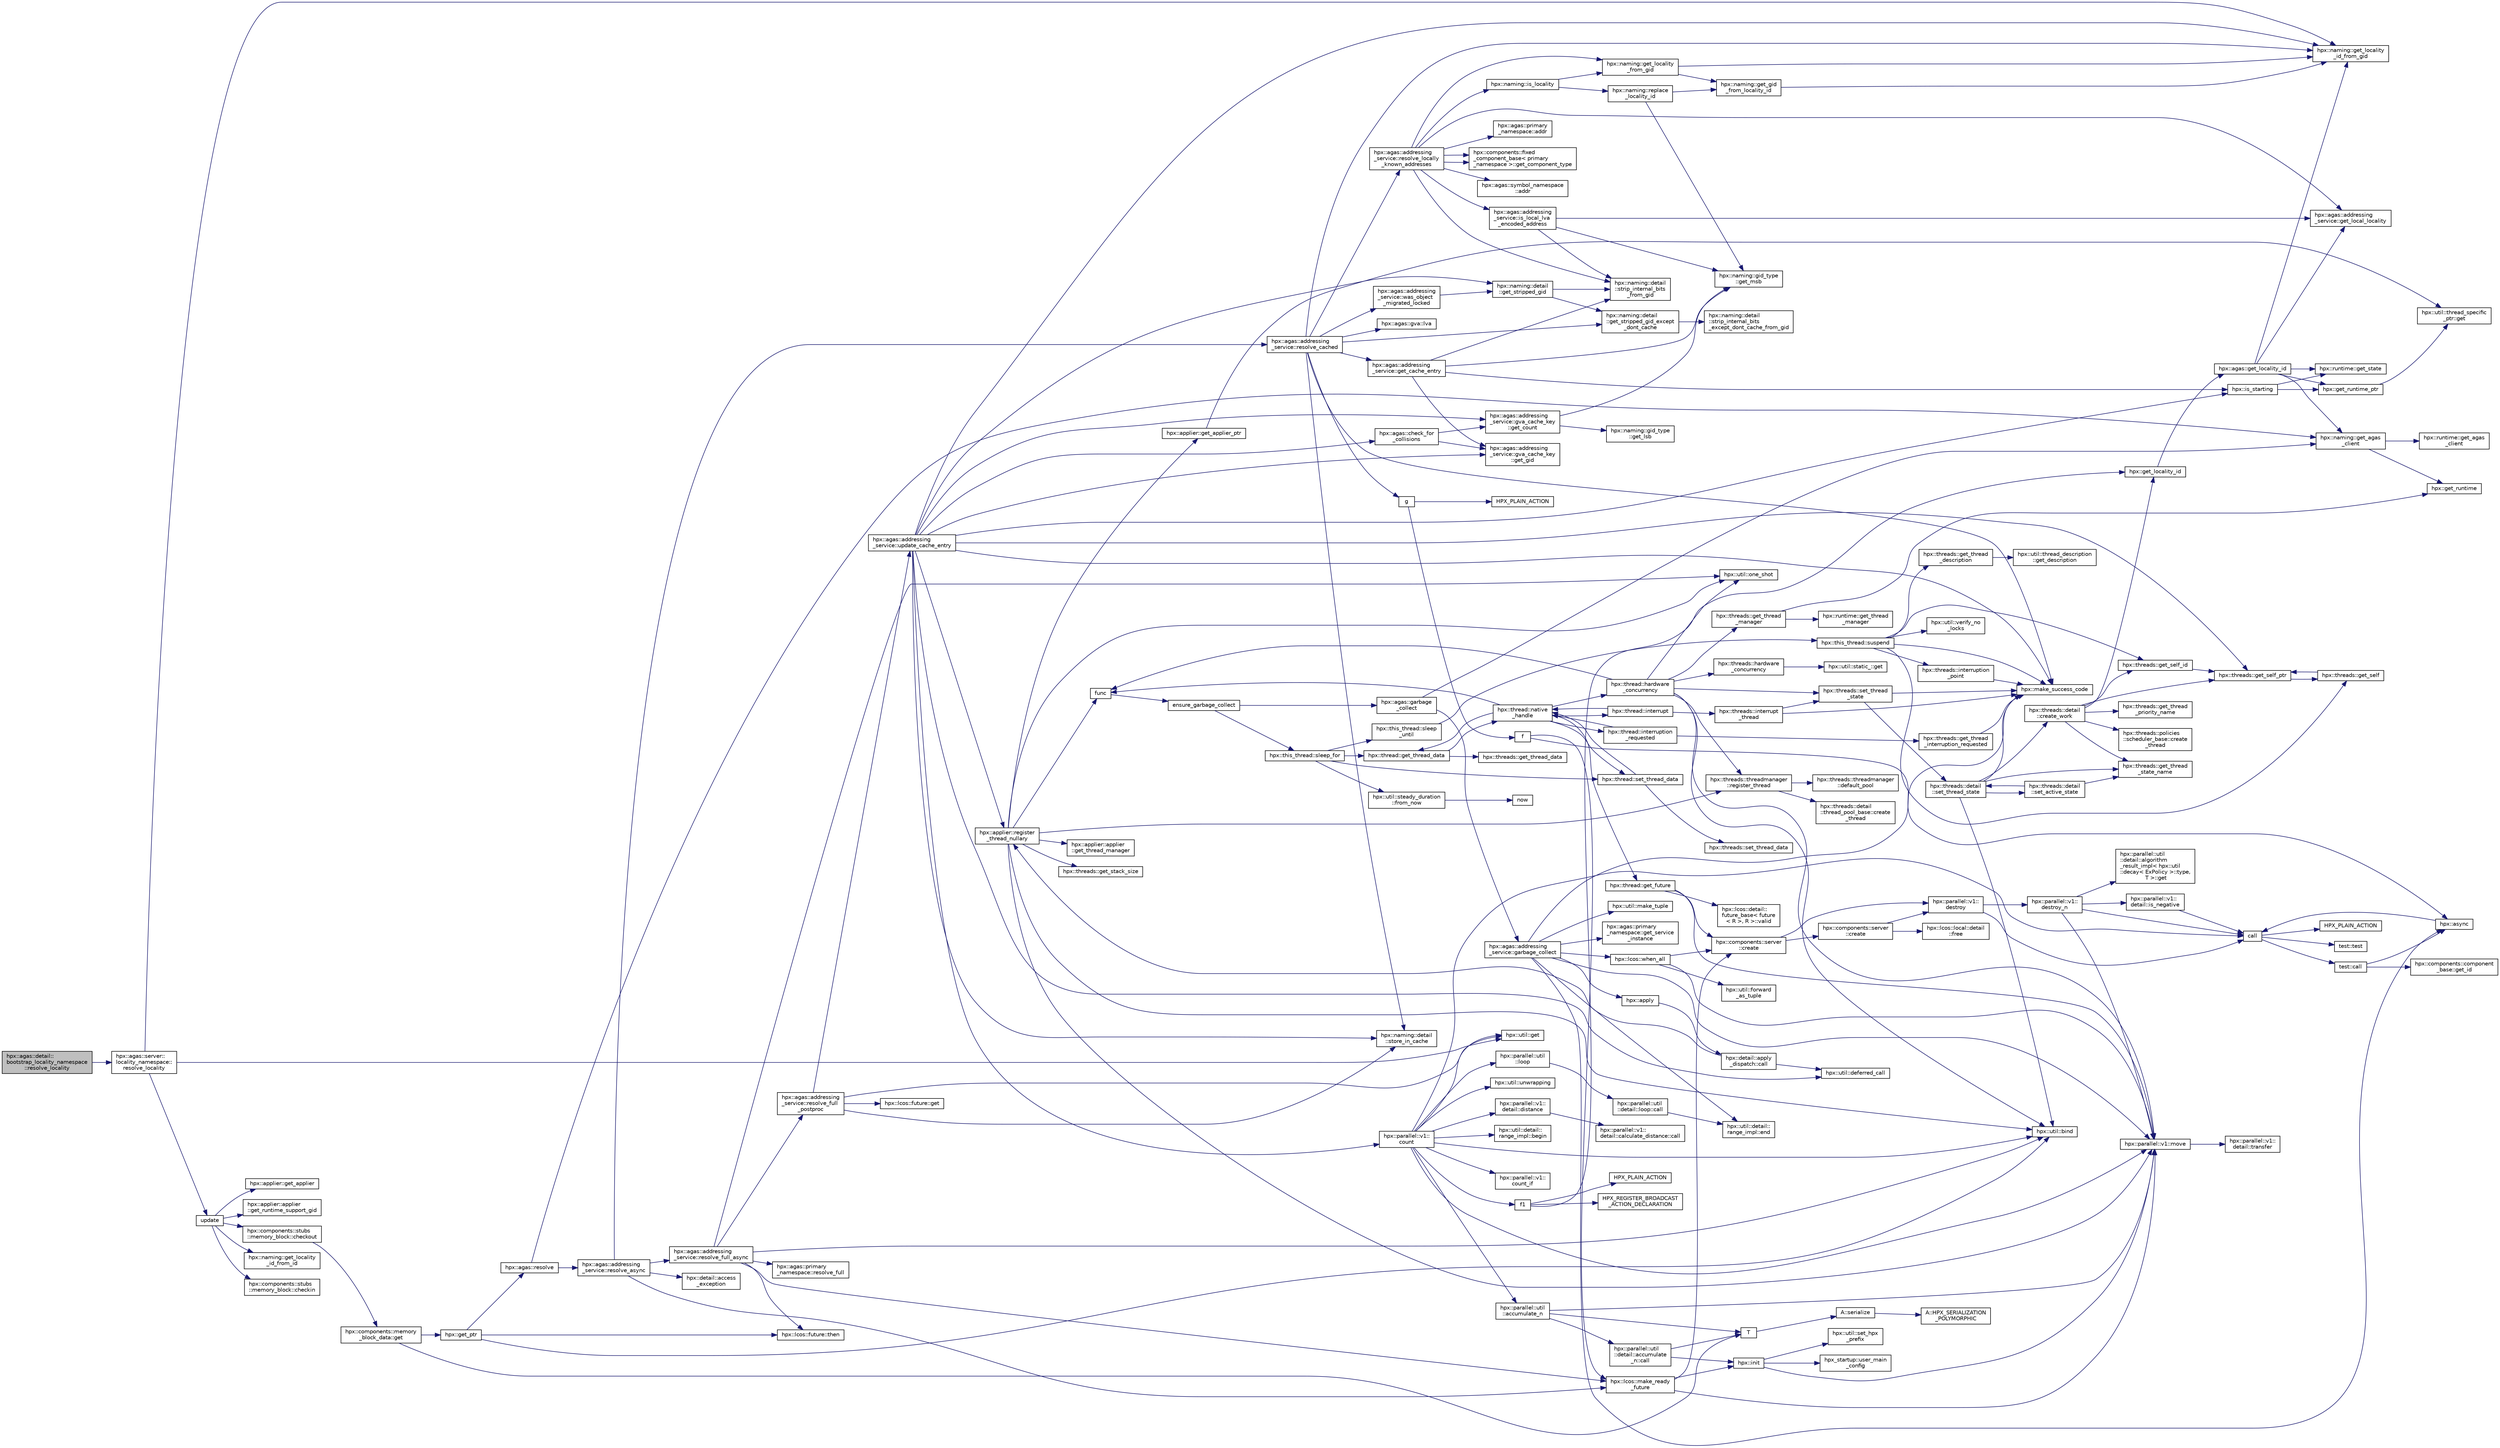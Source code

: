 digraph "hpx::agas::detail::bootstrap_locality_namespace::resolve_locality"
{
  edge [fontname="Helvetica",fontsize="10",labelfontname="Helvetica",labelfontsize="10"];
  node [fontname="Helvetica",fontsize="10",shape=record];
  rankdir="LR";
  Node1603 [label="hpx::agas::detail::\lbootstrap_locality_namespace\l::resolve_locality",height=0.2,width=0.4,color="black", fillcolor="grey75", style="filled", fontcolor="black"];
  Node1603 -> Node1604 [color="midnightblue",fontsize="10",style="solid",fontname="Helvetica"];
  Node1604 [label="hpx::agas::server::\llocality_namespace::\lresolve_locality",height=0.2,width=0.4,color="black", fillcolor="white", style="filled",URL="$dc/d72/structhpx_1_1agas_1_1server_1_1locality__namespace.html#acc664dc0ee762d5b35802aa60ac9f6e7"];
  Node1604 -> Node1605 [color="midnightblue",fontsize="10",style="solid",fontname="Helvetica"];
  Node1605 [label="update",height=0.2,width=0.4,color="black", fillcolor="white", style="filled",URL="$d7/d8b/non__atomic__rma_8cpp.html#a1f6c9aa3449cfad360e892c9c0bb7773"];
  Node1605 -> Node1606 [color="midnightblue",fontsize="10",style="solid",fontname="Helvetica"];
  Node1606 [label="hpx::components::stubs\l::memory_block::checkout",height=0.2,width=0.4,color="black", fillcolor="white", style="filled",URL="$d2/d46/structhpx_1_1components_1_1stubs_1_1memory__block.html#a37128bbb38e0ee31010f3d06d6de4e66"];
  Node1606 -> Node1607 [color="midnightblue",fontsize="10",style="solid",fontname="Helvetica"];
  Node1607 [label="hpx::components::memory\l_block_data::get",height=0.2,width=0.4,color="black", fillcolor="white", style="filled",URL="$d5/d76/classhpx_1_1components_1_1memory__block__data.html#a97ce2f01b730d8d90d329c1642fc0b28"];
  Node1607 -> Node1608 [color="midnightblue",fontsize="10",style="solid",fontname="Helvetica"];
  Node1608 [label="T",height=0.2,width=0.4,color="black", fillcolor="white", style="filled",URL="$db/d33/polymorphic__semiintrusive__template_8cpp.html#ad187658f9cb91c1312b39ae7e896f1ea"];
  Node1608 -> Node1609 [color="midnightblue",fontsize="10",style="solid",fontname="Helvetica"];
  Node1609 [label="A::serialize",height=0.2,width=0.4,color="black", fillcolor="white", style="filled",URL="$d7/da0/struct_a.html#a5f5c287cf471e274ed9dda0da1592212"];
  Node1609 -> Node1610 [color="midnightblue",fontsize="10",style="solid",fontname="Helvetica"];
  Node1610 [label="A::HPX_SERIALIZATION\l_POLYMORPHIC",height=0.2,width=0.4,color="black", fillcolor="white", style="filled",URL="$d7/da0/struct_a.html#ada978cc156cebbafddb1f3aa4c01918c"];
  Node1607 -> Node1611 [color="midnightblue",fontsize="10",style="solid",fontname="Helvetica"];
  Node1611 [label="hpx::get_ptr",height=0.2,width=0.4,color="black", fillcolor="white", style="filled",URL="$d8/d83/namespacehpx.html#aeb814737de830a2e8e340ca052d5ebfa",tooltip="Returns a future referring to the pointer to the underlying memory of a component. "];
  Node1611 -> Node1612 [color="midnightblue",fontsize="10",style="solid",fontname="Helvetica"];
  Node1612 [label="hpx::agas::resolve",height=0.2,width=0.4,color="black", fillcolor="white", style="filled",URL="$dc/d54/namespacehpx_1_1agas.html#aa3252ce39fbc229439bb0d85875b01fb"];
  Node1612 -> Node1613 [color="midnightblue",fontsize="10",style="solid",fontname="Helvetica"];
  Node1613 [label="hpx::naming::get_agas\l_client",height=0.2,width=0.4,color="black", fillcolor="white", style="filled",URL="$d4/dc9/namespacehpx_1_1naming.html#a0408fffd5d34b620712a801b0ae3b032"];
  Node1613 -> Node1614 [color="midnightblue",fontsize="10",style="solid",fontname="Helvetica"];
  Node1614 [label="hpx::get_runtime",height=0.2,width=0.4,color="black", fillcolor="white", style="filled",URL="$d8/d83/namespacehpx.html#aef902cc6c7dd3b9fbadf34d1e850a070"];
  Node1613 -> Node1615 [color="midnightblue",fontsize="10",style="solid",fontname="Helvetica"];
  Node1615 [label="hpx::runtime::get_agas\l_client",height=0.2,width=0.4,color="black", fillcolor="white", style="filled",URL="$d0/d7b/classhpx_1_1runtime.html#aeb5dddd30d6b9861669af8ad44d1a96a"];
  Node1612 -> Node1616 [color="midnightblue",fontsize="10",style="solid",fontname="Helvetica"];
  Node1616 [label="hpx::agas::addressing\l_service::resolve_async",height=0.2,width=0.4,color="black", fillcolor="white", style="filled",URL="$db/d58/structhpx_1_1agas_1_1addressing__service.html#a3344990e7d5c255f51bf89a8fb2828eb"];
  Node1616 -> Node1617 [color="midnightblue",fontsize="10",style="solid",fontname="Helvetica"];
  Node1617 [label="hpx::lcos::make_ready\l_future",height=0.2,width=0.4,color="black", fillcolor="white", style="filled",URL="$d2/dc9/namespacehpx_1_1lcos.html#a42997564ddfde91d475b8a2cea8f53e4"];
  Node1617 -> Node1618 [color="midnightblue",fontsize="10",style="solid",fontname="Helvetica"];
  Node1618 [label="hpx::init",height=0.2,width=0.4,color="black", fillcolor="white", style="filled",URL="$d8/d83/namespacehpx.html#a3c694ea960b47c56b33351ba16e3d76b",tooltip="Main entry point for launching the HPX runtime system. "];
  Node1618 -> Node1619 [color="midnightblue",fontsize="10",style="solid",fontname="Helvetica"];
  Node1619 [label="hpx::util::set_hpx\l_prefix",height=0.2,width=0.4,color="black", fillcolor="white", style="filled",URL="$df/dad/namespacehpx_1_1util.html#ae40a23c1ba0a48d9304dcf717a95793e"];
  Node1618 -> Node1620 [color="midnightblue",fontsize="10",style="solid",fontname="Helvetica"];
  Node1620 [label="hpx_startup::user_main\l_config",height=0.2,width=0.4,color="black", fillcolor="white", style="filled",URL="$d3/dd2/namespacehpx__startup.html#aaac571d88bd3912a4225a23eb3261637"];
  Node1618 -> Node1621 [color="midnightblue",fontsize="10",style="solid",fontname="Helvetica"];
  Node1621 [label="hpx::parallel::v1::move",height=0.2,width=0.4,color="black", fillcolor="white", style="filled",URL="$db/db9/namespacehpx_1_1parallel_1_1v1.html#aa7c4ede081ce786c9d1eb1adff495cfc"];
  Node1621 -> Node1622 [color="midnightblue",fontsize="10",style="solid",fontname="Helvetica"];
  Node1622 [label="hpx::parallel::v1::\ldetail::transfer",height=0.2,width=0.4,color="black", fillcolor="white", style="filled",URL="$d2/ddd/namespacehpx_1_1parallel_1_1v1_1_1detail.html#ab1b56a05e1885ca7cc7ffa1804dd2f3c"];
  Node1617 -> Node1623 [color="midnightblue",fontsize="10",style="solid",fontname="Helvetica"];
  Node1623 [label="hpx::components::server\l::create",height=0.2,width=0.4,color="black", fillcolor="white", style="filled",URL="$d2/da2/namespacehpx_1_1components_1_1server.html#ac776c89f3d68ceb910e8cee9fa937ab4",tooltip="Create arrays of components using their default constructor. "];
  Node1623 -> Node1624 [color="midnightblue",fontsize="10",style="solid",fontname="Helvetica"];
  Node1624 [label="hpx::components::server\l::create",height=0.2,width=0.4,color="black", fillcolor="white", style="filled",URL="$d2/da2/namespacehpx_1_1components_1_1server.html#a77d26de181c97b444565e230577981bd"];
  Node1624 -> Node1625 [color="midnightblue",fontsize="10",style="solid",fontname="Helvetica"];
  Node1625 [label="hpx::lcos::local::detail\l::free",height=0.2,width=0.4,color="black", fillcolor="white", style="filled",URL="$d4/dcb/namespacehpx_1_1lcos_1_1local_1_1detail.html#a55a940f019734e9bb045dc123cd80e48"];
  Node1624 -> Node1626 [color="midnightblue",fontsize="10",style="solid",fontname="Helvetica"];
  Node1626 [label="hpx::parallel::v1::\ldestroy",height=0.2,width=0.4,color="black", fillcolor="white", style="filled",URL="$db/db9/namespacehpx_1_1parallel_1_1v1.html#acf303558375048e8a7cc9a2c2e09477f"];
  Node1626 -> Node1627 [color="midnightblue",fontsize="10",style="solid",fontname="Helvetica"];
  Node1627 [label="call",height=0.2,width=0.4,color="black", fillcolor="white", style="filled",URL="$d2/d67/promise__1620_8cpp.html#a58357f0b82bc761e1d0b9091ed563a70"];
  Node1627 -> Node1628 [color="midnightblue",fontsize="10",style="solid",fontname="Helvetica"];
  Node1628 [label="test::test",height=0.2,width=0.4,color="black", fillcolor="white", style="filled",URL="$d8/d89/structtest.html#ab42d5ece712d716b04cb3f686f297a26"];
  Node1627 -> Node1629 [color="midnightblue",fontsize="10",style="solid",fontname="Helvetica"];
  Node1629 [label="HPX_PLAIN_ACTION",height=0.2,width=0.4,color="black", fillcolor="white", style="filled",URL="$d2/d67/promise__1620_8cpp.html#ab96aab827a4b1fcaf66cfe0ba83fef23"];
  Node1627 -> Node1630 [color="midnightblue",fontsize="10",style="solid",fontname="Helvetica"];
  Node1630 [label="test::call",height=0.2,width=0.4,color="black", fillcolor="white", style="filled",URL="$d8/d89/structtest.html#aeb29e7ed6518b9426ccf1344c52620ae"];
  Node1630 -> Node1631 [color="midnightblue",fontsize="10",style="solid",fontname="Helvetica"];
  Node1631 [label="hpx::async",height=0.2,width=0.4,color="black", fillcolor="white", style="filled",URL="$d8/d83/namespacehpx.html#acb7d8e37b73b823956ce144f9a57eaa4"];
  Node1631 -> Node1627 [color="midnightblue",fontsize="10",style="solid",fontname="Helvetica"];
  Node1630 -> Node1632 [color="midnightblue",fontsize="10",style="solid",fontname="Helvetica"];
  Node1632 [label="hpx::components::component\l_base::get_id",height=0.2,width=0.4,color="black", fillcolor="white", style="filled",URL="$d2/de6/classhpx_1_1components_1_1component__base.html#a4c8fd93514039bdf01c48d66d82b19cd"];
  Node1626 -> Node1633 [color="midnightblue",fontsize="10",style="solid",fontname="Helvetica"];
  Node1633 [label="hpx::parallel::v1::\ldestroy_n",height=0.2,width=0.4,color="black", fillcolor="white", style="filled",URL="$db/db9/namespacehpx_1_1parallel_1_1v1.html#a71d0691132a300690163f5636bcd5bd3"];
  Node1633 -> Node1634 [color="midnightblue",fontsize="10",style="solid",fontname="Helvetica"];
  Node1634 [label="hpx::parallel::v1::\ldetail::is_negative",height=0.2,width=0.4,color="black", fillcolor="white", style="filled",URL="$d2/ddd/namespacehpx_1_1parallel_1_1v1_1_1detail.html#adf2e40fc4b20ad0fd442ee3118a4d527"];
  Node1634 -> Node1627 [color="midnightblue",fontsize="10",style="solid",fontname="Helvetica"];
  Node1633 -> Node1635 [color="midnightblue",fontsize="10",style="solid",fontname="Helvetica"];
  Node1635 [label="hpx::parallel::util\l::detail::algorithm\l_result_impl\< hpx::util\l::decay\< ExPolicy \>::type,\l T \>::get",height=0.2,width=0.4,color="black", fillcolor="white", style="filled",URL="$d2/d42/structhpx_1_1parallel_1_1util_1_1detail_1_1algorithm__result__impl.html#ab5b051e8ec74eff5e0e62fd63f5d377e"];
  Node1633 -> Node1621 [color="midnightblue",fontsize="10",style="solid",fontname="Helvetica"];
  Node1633 -> Node1627 [color="midnightblue",fontsize="10",style="solid",fontname="Helvetica"];
  Node1623 -> Node1626 [color="midnightblue",fontsize="10",style="solid",fontname="Helvetica"];
  Node1617 -> Node1621 [color="midnightblue",fontsize="10",style="solid",fontname="Helvetica"];
  Node1616 -> Node1636 [color="midnightblue",fontsize="10",style="solid",fontname="Helvetica"];
  Node1636 [label="hpx::agas::addressing\l_service::resolve_cached",height=0.2,width=0.4,color="black", fillcolor="white", style="filled",URL="$db/d58/structhpx_1_1agas_1_1addressing__service.html#a187ac62b4a4b7c1b98b75979357f07a9"];
  Node1636 -> Node1637 [color="midnightblue",fontsize="10",style="solid",fontname="Helvetica"];
  Node1637 [label="hpx::naming::detail\l::get_stripped_gid_except\l_dont_cache",height=0.2,width=0.4,color="black", fillcolor="white", style="filled",URL="$d5/d18/namespacehpx_1_1naming_1_1detail.html#a1ab848588112d0f7fac377a15692c9cc"];
  Node1637 -> Node1638 [color="midnightblue",fontsize="10",style="solid",fontname="Helvetica"];
  Node1638 [label="hpx::naming::detail\l::strip_internal_bits\l_except_dont_cache_from_gid",height=0.2,width=0.4,color="black", fillcolor="white", style="filled",URL="$d5/d18/namespacehpx_1_1naming_1_1detail.html#aabeb51a92376c6bfb9cf31bf9ff0c4cc"];
  Node1636 -> Node1639 [color="midnightblue",fontsize="10",style="solid",fontname="Helvetica"];
  Node1639 [label="hpx::agas::addressing\l_service::resolve_locally\l_known_addresses",height=0.2,width=0.4,color="black", fillcolor="white", style="filled",URL="$db/d58/structhpx_1_1agas_1_1addressing__service.html#afb44b2c86524b47d1431d9d66524075c"];
  Node1639 -> Node1640 [color="midnightblue",fontsize="10",style="solid",fontname="Helvetica"];
  Node1640 [label="hpx::naming::detail\l::strip_internal_bits\l_from_gid",height=0.2,width=0.4,color="black", fillcolor="white", style="filled",URL="$d5/d18/namespacehpx_1_1naming_1_1detail.html#a95cca4d4bc82a9da3e804b225b03dfaf"];
  Node1639 -> Node1641 [color="midnightblue",fontsize="10",style="solid",fontname="Helvetica"];
  Node1641 [label="hpx::agas::addressing\l_service::is_local_lva\l_encoded_address",height=0.2,width=0.4,color="black", fillcolor="white", style="filled",URL="$db/d58/structhpx_1_1agas_1_1addressing__service.html#af9469c8740aeb898ce6937e2d0e57095"];
  Node1641 -> Node1640 [color="midnightblue",fontsize="10",style="solid",fontname="Helvetica"];
  Node1641 -> Node1642 [color="midnightblue",fontsize="10",style="solid",fontname="Helvetica"];
  Node1642 [label="hpx::agas::addressing\l_service::get_local_locality",height=0.2,width=0.4,color="black", fillcolor="white", style="filled",URL="$db/d58/structhpx_1_1agas_1_1addressing__service.html#ab52c19a37c2a7a006c6c15f90ad0539c"];
  Node1641 -> Node1643 [color="midnightblue",fontsize="10",style="solid",fontname="Helvetica"];
  Node1643 [label="hpx::naming::gid_type\l::get_msb",height=0.2,width=0.4,color="black", fillcolor="white", style="filled",URL="$d3/d67/structhpx_1_1naming_1_1gid__type.html#a31d0fb49a563fb184fecaabdced4dcd9"];
  Node1639 -> Node1642 [color="midnightblue",fontsize="10",style="solid",fontname="Helvetica"];
  Node1639 -> Node1644 [color="midnightblue",fontsize="10",style="solid",fontname="Helvetica"];
  Node1644 [label="hpx::naming::is_locality",height=0.2,width=0.4,color="black", fillcolor="white", style="filled",URL="$d4/dc9/namespacehpx_1_1naming.html#a960045d29982b0fda774809643cf2be8"];
  Node1644 -> Node1645 [color="midnightblue",fontsize="10",style="solid",fontname="Helvetica"];
  Node1645 [label="hpx::naming::get_locality\l_from_gid",height=0.2,width=0.4,color="black", fillcolor="white", style="filled",URL="$d4/dc9/namespacehpx_1_1naming.html#a0b1c0ab6510a7a869fa4e3c7717748e5"];
  Node1645 -> Node1646 [color="midnightblue",fontsize="10",style="solid",fontname="Helvetica"];
  Node1646 [label="hpx::naming::get_gid\l_from_locality_id",height=0.2,width=0.4,color="black", fillcolor="white", style="filled",URL="$d4/dc9/namespacehpx_1_1naming.html#ae50a3ecdb5854b6a25a556ebc9830541"];
  Node1646 -> Node1647 [color="midnightblue",fontsize="10",style="solid",fontname="Helvetica"];
  Node1647 [label="hpx::naming::get_locality\l_id_from_gid",height=0.2,width=0.4,color="black", fillcolor="white", style="filled",URL="$d4/dc9/namespacehpx_1_1naming.html#a7fd43037784560bd04fda9b49e33529f"];
  Node1645 -> Node1647 [color="midnightblue",fontsize="10",style="solid",fontname="Helvetica"];
  Node1644 -> Node1648 [color="midnightblue",fontsize="10",style="solid",fontname="Helvetica"];
  Node1648 [label="hpx::naming::replace\l_locality_id",height=0.2,width=0.4,color="black", fillcolor="white", style="filled",URL="$d4/dc9/namespacehpx_1_1naming.html#a27ed9275dccbd5fb677b350f040c21b4"];
  Node1648 -> Node1646 [color="midnightblue",fontsize="10",style="solid",fontname="Helvetica"];
  Node1648 -> Node1643 [color="midnightblue",fontsize="10",style="solid",fontname="Helvetica"];
  Node1639 -> Node1645 [color="midnightblue",fontsize="10",style="solid",fontname="Helvetica"];
  Node1639 -> Node1649 [color="midnightblue",fontsize="10",style="solid",fontname="Helvetica"];
  Node1649 [label="hpx::agas::primary\l_namespace::addr",height=0.2,width=0.4,color="black", fillcolor="white", style="filled",URL="$d1/d43/structhpx_1_1agas_1_1primary__namespace.html#ab71d11675989acee54e82f6d1956a77c"];
  Node1639 -> Node1650 [color="midnightblue",fontsize="10",style="solid",fontname="Helvetica"];
  Node1650 [label="hpx::components::fixed\l_component_base\< primary\l_namespace \>::get_component_type",height=0.2,width=0.4,color="black", fillcolor="white", style="filled",URL="$df/dfd/classhpx_1_1components_1_1fixed__component__base.html#aa87dbc5aad4f2ee3f9b8f62c6981a8c2"];
  Node1639 -> Node1651 [color="midnightblue",fontsize="10",style="solid",fontname="Helvetica"];
  Node1651 [label="hpx::agas::symbol_namespace\l::addr",height=0.2,width=0.4,color="black", fillcolor="white", style="filled",URL="$dd/d5e/structhpx_1_1agas_1_1symbol__namespace.html#a2527957c5b5ce9c4842294c8a95d00b4"];
  Node1639 -> Node1650 [color="midnightblue",fontsize="10",style="solid",fontname="Helvetica"];
  Node1636 -> Node1652 [color="midnightblue",fontsize="10",style="solid",fontname="Helvetica"];
  Node1652 [label="hpx::make_success_code",height=0.2,width=0.4,color="black", fillcolor="white", style="filled",URL="$d8/d83/namespacehpx.html#a0e8512a8f49e2a6c8185061181419d8f",tooltip="Returns error_code(hpx::success, \"success\", mode). "];
  Node1636 -> Node1653 [color="midnightblue",fontsize="10",style="solid",fontname="Helvetica"];
  Node1653 [label="hpx::naming::detail\l::store_in_cache",height=0.2,width=0.4,color="black", fillcolor="white", style="filled",URL="$d5/d18/namespacehpx_1_1naming_1_1detail.html#a58e1ddcbd72ed4042377e11f32abf3fa"];
  Node1636 -> Node1647 [color="midnightblue",fontsize="10",style="solid",fontname="Helvetica"];
  Node1636 -> Node1654 [color="midnightblue",fontsize="10",style="solid",fontname="Helvetica"];
  Node1654 [label="hpx::agas::addressing\l_service::was_object\l_migrated_locked",height=0.2,width=0.4,color="black", fillcolor="white", style="filled",URL="$db/d58/structhpx_1_1agas_1_1addressing__service.html#aade8c179c3866b1212fe6439b586ace1",tooltip="Maintain list of migrated objects. "];
  Node1654 -> Node1655 [color="midnightblue",fontsize="10",style="solid",fontname="Helvetica"];
  Node1655 [label="hpx::naming::detail\l::get_stripped_gid",height=0.2,width=0.4,color="black", fillcolor="white", style="filled",URL="$d5/d18/namespacehpx_1_1naming_1_1detail.html#ad3a849cb7ebd5dccf9aefadccc21dd89"];
  Node1655 -> Node1640 [color="midnightblue",fontsize="10",style="solid",fontname="Helvetica"];
  Node1655 -> Node1637 [color="midnightblue",fontsize="10",style="solid",fontname="Helvetica"];
  Node1636 -> Node1656 [color="midnightblue",fontsize="10",style="solid",fontname="Helvetica"];
  Node1656 [label="g",height=0.2,width=0.4,color="black", fillcolor="white", style="filled",URL="$da/d17/cxx11__noexcept_8cpp.html#a96f5ebe659f57f5faa7343c54f8ea39a"];
  Node1656 -> Node1657 [color="midnightblue",fontsize="10",style="solid",fontname="Helvetica"];
  Node1657 [label="f",height=0.2,width=0.4,color="black", fillcolor="white", style="filled",URL="$d4/d13/async__unwrap__1037_8cpp.html#a02a6b0b4f77af9f69a841dc8262b0cd0"];
  Node1657 -> Node1631 [color="midnightblue",fontsize="10",style="solid",fontname="Helvetica"];
  Node1657 -> Node1617 [color="midnightblue",fontsize="10",style="solid",fontname="Helvetica"];
  Node1656 -> Node1658 [color="midnightblue",fontsize="10",style="solid",fontname="Helvetica"];
  Node1658 [label="HPX_PLAIN_ACTION",height=0.2,width=0.4,color="black", fillcolor="white", style="filled",URL="$d4/d13/async__unwrap__1037_8cpp.html#ab5991a65409f0229f564e4935bd7b979"];
  Node1636 -> Node1659 [color="midnightblue",fontsize="10",style="solid",fontname="Helvetica"];
  Node1659 [label="hpx::agas::addressing\l_service::get_cache_entry",height=0.2,width=0.4,color="black", fillcolor="white", style="filled",URL="$db/d58/structhpx_1_1agas_1_1addressing__service.html#aa49e358ece0734e36829a90603b51c63"];
  Node1659 -> Node1660 [color="midnightblue",fontsize="10",style="solid",fontname="Helvetica"];
  Node1660 [label="hpx::is_starting",height=0.2,width=0.4,color="black", fillcolor="white", style="filled",URL="$d8/d83/namespacehpx.html#ab3ff61647293cfe9b7c3060fee8445a5",tooltip="Test whether the runtime system is currently being started. "];
  Node1660 -> Node1661 [color="midnightblue",fontsize="10",style="solid",fontname="Helvetica"];
  Node1661 [label="hpx::get_runtime_ptr",height=0.2,width=0.4,color="black", fillcolor="white", style="filled",URL="$d8/d83/namespacehpx.html#af29daf2bb3e01b4d6495a1742b6cce64"];
  Node1661 -> Node1662 [color="midnightblue",fontsize="10",style="solid",fontname="Helvetica"];
  Node1662 [label="hpx::util::thread_specific\l_ptr::get",height=0.2,width=0.4,color="black", fillcolor="white", style="filled",URL="$d4/d4c/structhpx_1_1util_1_1thread__specific__ptr.html#a3b27d8520710478aa41d1f74206bdba9"];
  Node1660 -> Node1663 [color="midnightblue",fontsize="10",style="solid",fontname="Helvetica"];
  Node1663 [label="hpx::runtime::get_state",height=0.2,width=0.4,color="black", fillcolor="white", style="filled",URL="$d0/d7b/classhpx_1_1runtime.html#ab405f80e060dac95d624520f38b0524c"];
  Node1659 -> Node1640 [color="midnightblue",fontsize="10",style="solid",fontname="Helvetica"];
  Node1659 -> Node1643 [color="midnightblue",fontsize="10",style="solid",fontname="Helvetica"];
  Node1659 -> Node1664 [color="midnightblue",fontsize="10",style="solid",fontname="Helvetica"];
  Node1664 [label="hpx::agas::addressing\l_service::gva_cache_key\l::get_gid",height=0.2,width=0.4,color="black", fillcolor="white", style="filled",URL="$d0/d9c/structhpx_1_1agas_1_1addressing__service_1_1gva__cache__key.html#a708ed959cf225ceef95f3328a99e29ff"];
  Node1636 -> Node1665 [color="midnightblue",fontsize="10",style="solid",fontname="Helvetica"];
  Node1665 [label="hpx::agas::gva::lva",height=0.2,width=0.4,color="black", fillcolor="white", style="filled",URL="$dc/d8a/structhpx_1_1agas_1_1gva.html#aea2401483cd9320a0a8ca504e79e076b"];
  Node1616 -> Node1666 [color="midnightblue",fontsize="10",style="solid",fontname="Helvetica"];
  Node1666 [label="hpx::detail::access\l_exception",height=0.2,width=0.4,color="black", fillcolor="white", style="filled",URL="$d5/dbe/namespacehpx_1_1detail.html#ad5b3b2c9c75cdd2d75f4473c03230643"];
  Node1616 -> Node1667 [color="midnightblue",fontsize="10",style="solid",fontname="Helvetica"];
  Node1667 [label="hpx::agas::addressing\l_service::resolve_full_async",height=0.2,width=0.4,color="black", fillcolor="white", style="filled",URL="$db/d58/structhpx_1_1agas_1_1addressing__service.html#af678e6288e0f302b9c96b813a8e660ef"];
  Node1667 -> Node1617 [color="midnightblue",fontsize="10",style="solid",fontname="Helvetica"];
  Node1667 -> Node1668 [color="midnightblue",fontsize="10",style="solid",fontname="Helvetica"];
  Node1668 [label="hpx::agas::primary\l_namespace::resolve_full",height=0.2,width=0.4,color="black", fillcolor="white", style="filled",URL="$d1/d43/structhpx_1_1agas_1_1primary__namespace.html#ae7bd476e130fc743397d0d18bb161f74"];
  Node1667 -> Node1669 [color="midnightblue",fontsize="10",style="solid",fontname="Helvetica"];
  Node1669 [label="hpx::lcos::future::then",height=0.2,width=0.4,color="black", fillcolor="white", style="filled",URL="$d0/d33/classhpx_1_1lcos_1_1future.html#a17045dee172c36e208b2cbd400fa8797"];
  Node1667 -> Node1670 [color="midnightblue",fontsize="10",style="solid",fontname="Helvetica"];
  Node1670 [label="hpx::util::bind",height=0.2,width=0.4,color="black", fillcolor="white", style="filled",URL="$df/dad/namespacehpx_1_1util.html#ad844caedf82a0173d6909d910c3e48c6"];
  Node1667 -> Node1671 [color="midnightblue",fontsize="10",style="solid",fontname="Helvetica"];
  Node1671 [label="hpx::util::one_shot",height=0.2,width=0.4,color="black", fillcolor="white", style="filled",URL="$df/dad/namespacehpx_1_1util.html#a273e61be42a72415291e0ec0a4f28c7a"];
  Node1667 -> Node1672 [color="midnightblue",fontsize="10",style="solid",fontname="Helvetica"];
  Node1672 [label="hpx::agas::addressing\l_service::resolve_full\l_postproc",height=0.2,width=0.4,color="black", fillcolor="white", style="filled",URL="$db/d58/structhpx_1_1agas_1_1addressing__service.html#a9adf9683a9e200a15224e7c04f8d6339"];
  Node1672 -> Node1673 [color="midnightblue",fontsize="10",style="solid",fontname="Helvetica"];
  Node1673 [label="hpx::util::get",height=0.2,width=0.4,color="black", fillcolor="white", style="filled",URL="$df/dad/namespacehpx_1_1util.html#a5cbd3c41f03f4d4acaedaa4777e3cc02"];
  Node1672 -> Node1674 [color="midnightblue",fontsize="10",style="solid",fontname="Helvetica"];
  Node1674 [label="hpx::lcos::future::get",height=0.2,width=0.4,color="black", fillcolor="white", style="filled",URL="$d0/d33/classhpx_1_1lcos_1_1future.html#a8c28269486d5620ac48af349f17bb41c"];
  Node1672 -> Node1653 [color="midnightblue",fontsize="10",style="solid",fontname="Helvetica"];
  Node1672 -> Node1675 [color="midnightblue",fontsize="10",style="solid",fontname="Helvetica"];
  Node1675 [label="hpx::agas::addressing\l_service::update_cache_entry",height=0.2,width=0.4,color="black", fillcolor="white", style="filled",URL="$db/d58/structhpx_1_1agas_1_1addressing__service.html#ab49f7530592fc5c804c94720b8ffd61d"];
  Node1675 -> Node1652 [color="midnightblue",fontsize="10",style="solid",fontname="Helvetica"];
  Node1675 -> Node1653 [color="midnightblue",fontsize="10",style="solid",fontname="Helvetica"];
  Node1675 -> Node1655 [color="midnightblue",fontsize="10",style="solid",fontname="Helvetica"];
  Node1675 -> Node1647 [color="midnightblue",fontsize="10",style="solid",fontname="Helvetica"];
  Node1675 -> Node1676 [color="midnightblue",fontsize="10",style="solid",fontname="Helvetica"];
  Node1676 [label="hpx::threads::get_self_ptr",height=0.2,width=0.4,color="black", fillcolor="white", style="filled",URL="$d7/d28/namespacehpx_1_1threads.html#a22877ae347ad884cde3a51397dad6c53"];
  Node1676 -> Node1677 [color="midnightblue",fontsize="10",style="solid",fontname="Helvetica"];
  Node1677 [label="hpx::threads::get_self",height=0.2,width=0.4,color="black", fillcolor="white", style="filled",URL="$d7/d28/namespacehpx_1_1threads.html#a07daf4d6d29233f20d66d41ab7b5b8e8"];
  Node1677 -> Node1676 [color="midnightblue",fontsize="10",style="solid",fontname="Helvetica"];
  Node1675 -> Node1660 [color="midnightblue",fontsize="10",style="solid",fontname="Helvetica"];
  Node1675 -> Node1678 [color="midnightblue",fontsize="10",style="solid",fontname="Helvetica"];
  Node1678 [label="hpx::applier::register\l_thread_nullary",height=0.2,width=0.4,color="black", fillcolor="white", style="filled",URL="$d8/dcb/namespacehpx_1_1applier.html#a401cd1145927e58d74d1eb52aaccd936"];
  Node1678 -> Node1679 [color="midnightblue",fontsize="10",style="solid",fontname="Helvetica"];
  Node1679 [label="hpx::applier::get_applier_ptr",height=0.2,width=0.4,color="black", fillcolor="white", style="filled",URL="$d8/dcb/namespacehpx_1_1applier.html#a617483cf2b77ad3a0aa428ade7b35299"];
  Node1679 -> Node1662 [color="midnightblue",fontsize="10",style="solid",fontname="Helvetica"];
  Node1678 -> Node1680 [color="midnightblue",fontsize="10",style="solid",fontname="Helvetica"];
  Node1680 [label="func",height=0.2,width=0.4,color="black", fillcolor="white", style="filled",URL="$d8/dfd/id__type__ref__counting__1032_8cpp.html#ab811b86ea5107ffb3351fcaa29d2c652"];
  Node1680 -> Node1681 [color="midnightblue",fontsize="10",style="solid",fontname="Helvetica"];
  Node1681 [label="ensure_garbage_collect",height=0.2,width=0.4,color="black", fillcolor="white", style="filled",URL="$d8/dfd/id__type__ref__counting__1032_8cpp.html#a5264b94bf7c262ac0e521fb290d476d5"];
  Node1681 -> Node1682 [color="midnightblue",fontsize="10",style="solid",fontname="Helvetica"];
  Node1682 [label="hpx::this_thread::sleep_for",height=0.2,width=0.4,color="black", fillcolor="white", style="filled",URL="$d9/d52/namespacehpx_1_1this__thread.html#afc042a5a5fa52eef2d1d177a343435cf"];
  Node1682 -> Node1683 [color="midnightblue",fontsize="10",style="solid",fontname="Helvetica"];
  Node1683 [label="hpx::this_thread::sleep\l_until",height=0.2,width=0.4,color="black", fillcolor="white", style="filled",URL="$d9/d52/namespacehpx_1_1this__thread.html#ae12a853980115b23ff0ab8ca06622658"];
  Node1683 -> Node1684 [color="midnightblue",fontsize="10",style="solid",fontname="Helvetica"];
  Node1684 [label="hpx::this_thread::suspend",height=0.2,width=0.4,color="black", fillcolor="white", style="filled",URL="$d9/d52/namespacehpx_1_1this__thread.html#aca220026fb3014c0881d129fe31c0073"];
  Node1684 -> Node1677 [color="midnightblue",fontsize="10",style="solid",fontname="Helvetica"];
  Node1684 -> Node1685 [color="midnightblue",fontsize="10",style="solid",fontname="Helvetica"];
  Node1685 [label="hpx::threads::get_self_id",height=0.2,width=0.4,color="black", fillcolor="white", style="filled",URL="$d7/d28/namespacehpx_1_1threads.html#afafe0f900b9fac3d4ed3c747625c1cfe"];
  Node1685 -> Node1676 [color="midnightblue",fontsize="10",style="solid",fontname="Helvetica"];
  Node1684 -> Node1686 [color="midnightblue",fontsize="10",style="solid",fontname="Helvetica"];
  Node1686 [label="hpx::threads::interruption\l_point",height=0.2,width=0.4,color="black", fillcolor="white", style="filled",URL="$d7/d28/namespacehpx_1_1threads.html#ada6ec56a12b050707311d8c628089059"];
  Node1686 -> Node1652 [color="midnightblue",fontsize="10",style="solid",fontname="Helvetica"];
  Node1684 -> Node1687 [color="midnightblue",fontsize="10",style="solid",fontname="Helvetica"];
  Node1687 [label="hpx::util::verify_no\l_locks",height=0.2,width=0.4,color="black", fillcolor="white", style="filled",URL="$df/dad/namespacehpx_1_1util.html#ae0e1837ee6f09b79b26c2e788d2e9fc9"];
  Node1684 -> Node1688 [color="midnightblue",fontsize="10",style="solid",fontname="Helvetica"];
  Node1688 [label="hpx::threads::get_thread\l_description",height=0.2,width=0.4,color="black", fillcolor="white", style="filled",URL="$d7/d28/namespacehpx_1_1threads.html#a42fc18a7a680f4e8bc633a4b4c956701"];
  Node1688 -> Node1689 [color="midnightblue",fontsize="10",style="solid",fontname="Helvetica"];
  Node1689 [label="hpx::util::thread_description\l::get_description",height=0.2,width=0.4,color="black", fillcolor="white", style="filled",URL="$df/d9e/structhpx_1_1util_1_1thread__description.html#a8c834e14eca6eb228188022577f9f952"];
  Node1684 -> Node1652 [color="midnightblue",fontsize="10",style="solid",fontname="Helvetica"];
  Node1682 -> Node1690 [color="midnightblue",fontsize="10",style="solid",fontname="Helvetica"];
  Node1690 [label="hpx::util::steady_duration\l::from_now",height=0.2,width=0.4,color="black", fillcolor="white", style="filled",URL="$d9/d4f/classhpx_1_1util_1_1steady__duration.html#a0132206d767cd0f7395507b40111a153"];
  Node1690 -> Node1691 [color="midnightblue",fontsize="10",style="solid",fontname="Helvetica"];
  Node1691 [label="now",height=0.2,width=0.4,color="black", fillcolor="white", style="filled",URL="$de/db3/1d__stencil__1__omp_8cpp.html#a89e9667753dccfac455bd37a7a3a7b16"];
  Node1682 -> Node1692 [color="midnightblue",fontsize="10",style="solid",fontname="Helvetica"];
  Node1692 [label="hpx::thread::get_thread_data",height=0.2,width=0.4,color="black", fillcolor="white", style="filled",URL="$de/d9b/classhpx_1_1thread.html#a4535ef82cec3b953d2c941d20e3e3904"];
  Node1692 -> Node1693 [color="midnightblue",fontsize="10",style="solid",fontname="Helvetica"];
  Node1693 [label="hpx::threads::get_thread_data",height=0.2,width=0.4,color="black", fillcolor="white", style="filled",URL="$d7/d28/namespacehpx_1_1threads.html#a8737931ff6303807225f735b2b384ae4"];
  Node1692 -> Node1694 [color="midnightblue",fontsize="10",style="solid",fontname="Helvetica"];
  Node1694 [label="hpx::thread::native\l_handle",height=0.2,width=0.4,color="black", fillcolor="white", style="filled",URL="$de/d9b/classhpx_1_1thread.html#acf48190d264ab64c1c4ec99d0b421b5a"];
  Node1694 -> Node1695 [color="midnightblue",fontsize="10",style="solid",fontname="Helvetica"];
  Node1695 [label="hpx::thread::hardware\l_concurrency",height=0.2,width=0.4,color="black", fillcolor="white", style="filled",URL="$de/d9b/classhpx_1_1thread.html#a8e4fff210e02485ba493bc3a2a956c03"];
  Node1695 -> Node1696 [color="midnightblue",fontsize="10",style="solid",fontname="Helvetica"];
  Node1696 [label="hpx::threads::hardware\l_concurrency",height=0.2,width=0.4,color="black", fillcolor="white", style="filled",URL="$d7/d28/namespacehpx_1_1threads.html#aa8752a235478d2ad7b5ac467b63ab527"];
  Node1696 -> Node1697 [color="midnightblue",fontsize="10",style="solid",fontname="Helvetica"];
  Node1697 [label="hpx::util::static_::get",height=0.2,width=0.4,color="black", fillcolor="white", style="filled",URL="$d3/dbb/structhpx_1_1util_1_1static__.html#a2967c633948a3bf17a3b5405ef5a8318"];
  Node1695 -> Node1680 [color="midnightblue",fontsize="10",style="solid",fontname="Helvetica"];
  Node1695 -> Node1670 [color="midnightblue",fontsize="10",style="solid",fontname="Helvetica"];
  Node1695 -> Node1671 [color="midnightblue",fontsize="10",style="solid",fontname="Helvetica"];
  Node1695 -> Node1621 [color="midnightblue",fontsize="10",style="solid",fontname="Helvetica"];
  Node1695 -> Node1698 [color="midnightblue",fontsize="10",style="solid",fontname="Helvetica"];
  Node1698 [label="hpx::threads::get_thread\l_manager",height=0.2,width=0.4,color="black", fillcolor="white", style="filled",URL="$d7/d28/namespacehpx_1_1threads.html#a076973c3a53beadde7d967e22c4f6cce"];
  Node1698 -> Node1614 [color="midnightblue",fontsize="10",style="solid",fontname="Helvetica"];
  Node1698 -> Node1699 [color="midnightblue",fontsize="10",style="solid",fontname="Helvetica"];
  Node1699 [label="hpx::runtime::get_thread\l_manager",height=0.2,width=0.4,color="black", fillcolor="white", style="filled",URL="$d0/d7b/classhpx_1_1runtime.html#a865b12d57fcd44a8d3dda3e35414f563"];
  Node1695 -> Node1700 [color="midnightblue",fontsize="10",style="solid",fontname="Helvetica"];
  Node1700 [label="hpx::threads::threadmanager\l::register_thread",height=0.2,width=0.4,color="black", fillcolor="white", style="filled",URL="$d5/daa/classhpx_1_1threads_1_1threadmanager.html#a7f79c7578e08a60ca45eb276ce8133d8"];
  Node1700 -> Node1701 [color="midnightblue",fontsize="10",style="solid",fontname="Helvetica"];
  Node1701 [label="hpx::threads::threadmanager\l::default_pool",height=0.2,width=0.4,color="black", fillcolor="white", style="filled",URL="$d5/daa/classhpx_1_1threads_1_1threadmanager.html#a851f067d03b5dd1c5e6a9a6a841e05df"];
  Node1700 -> Node1702 [color="midnightblue",fontsize="10",style="solid",fontname="Helvetica"];
  Node1702 [label="hpx::threads::detail\l::thread_pool_base::create\l_thread",height=0.2,width=0.4,color="black", fillcolor="white", style="filled",URL="$de/dae/classhpx_1_1threads_1_1detail_1_1thread__pool__base.html#ad35d3779eef6f4528e62a26d71b34b34"];
  Node1695 -> Node1703 [color="midnightblue",fontsize="10",style="solid",fontname="Helvetica"];
  Node1703 [label="hpx::threads::set_thread\l_state",height=0.2,width=0.4,color="black", fillcolor="white", style="filled",URL="$d7/d28/namespacehpx_1_1threads.html#ac0690ad16ad778bcc79dcd727cc33025",tooltip="Set the thread state of the thread referenced by the thread_id id. "];
  Node1703 -> Node1652 [color="midnightblue",fontsize="10",style="solid",fontname="Helvetica"];
  Node1703 -> Node1704 [color="midnightblue",fontsize="10",style="solid",fontname="Helvetica"];
  Node1704 [label="hpx::threads::detail\l::set_thread_state",height=0.2,width=0.4,color="black", fillcolor="white", style="filled",URL="$d2/dd1/namespacehpx_1_1threads_1_1detail.html#af85ddc854c4a149bf1738eb1b111b9ab"];
  Node1704 -> Node1705 [color="midnightblue",fontsize="10",style="solid",fontname="Helvetica"];
  Node1705 [label="hpx::threads::get_thread\l_state_name",height=0.2,width=0.4,color="black", fillcolor="white", style="filled",URL="$d7/d28/namespacehpx_1_1threads.html#a26f91ea8d2195f165c033241c5cd11db"];
  Node1704 -> Node1652 [color="midnightblue",fontsize="10",style="solid",fontname="Helvetica"];
  Node1704 -> Node1670 [color="midnightblue",fontsize="10",style="solid",fontname="Helvetica"];
  Node1704 -> Node1706 [color="midnightblue",fontsize="10",style="solid",fontname="Helvetica"];
  Node1706 [label="hpx::threads::detail\l::set_active_state",height=0.2,width=0.4,color="black", fillcolor="white", style="filled",URL="$d2/dd1/namespacehpx_1_1threads_1_1detail.html#a45884a5bf04ad66a4f259231a3947e76"];
  Node1706 -> Node1705 [color="midnightblue",fontsize="10",style="solid",fontname="Helvetica"];
  Node1706 -> Node1704 [color="midnightblue",fontsize="10",style="solid",fontname="Helvetica"];
  Node1704 -> Node1707 [color="midnightblue",fontsize="10",style="solid",fontname="Helvetica"];
  Node1707 [label="hpx::threads::detail\l::create_work",height=0.2,width=0.4,color="black", fillcolor="white", style="filled",URL="$d2/dd1/namespacehpx_1_1threads_1_1detail.html#ae22384a3c1b1a1940032fad068fb54b1"];
  Node1707 -> Node1705 [color="midnightblue",fontsize="10",style="solid",fontname="Helvetica"];
  Node1707 -> Node1708 [color="midnightblue",fontsize="10",style="solid",fontname="Helvetica"];
  Node1708 [label="hpx::threads::get_thread\l_priority_name",height=0.2,width=0.4,color="black", fillcolor="white", style="filled",URL="$d7/d28/namespacehpx_1_1threads.html#a9c6b2fec0c1cf5b06ff83ce756ca6d42"];
  Node1707 -> Node1676 [color="midnightblue",fontsize="10",style="solid",fontname="Helvetica"];
  Node1707 -> Node1685 [color="midnightblue",fontsize="10",style="solid",fontname="Helvetica"];
  Node1707 -> Node1709 [color="midnightblue",fontsize="10",style="solid",fontname="Helvetica"];
  Node1709 [label="hpx::get_locality_id",height=0.2,width=0.4,color="black", fillcolor="white", style="filled",URL="$d8/d83/namespacehpx.html#a158d7c54a657bb364c1704033010697b",tooltip="Return the number of the locality this function is being called from. "];
  Node1709 -> Node1710 [color="midnightblue",fontsize="10",style="solid",fontname="Helvetica"];
  Node1710 [label="hpx::agas::get_locality_id",height=0.2,width=0.4,color="black", fillcolor="white", style="filled",URL="$dc/d54/namespacehpx_1_1agas.html#a491cc2ddecdf0f1a9129900caa6a4d3e"];
  Node1710 -> Node1661 [color="midnightblue",fontsize="10",style="solid",fontname="Helvetica"];
  Node1710 -> Node1663 [color="midnightblue",fontsize="10",style="solid",fontname="Helvetica"];
  Node1710 -> Node1613 [color="midnightblue",fontsize="10",style="solid",fontname="Helvetica"];
  Node1710 -> Node1642 [color="midnightblue",fontsize="10",style="solid",fontname="Helvetica"];
  Node1710 -> Node1647 [color="midnightblue",fontsize="10",style="solid",fontname="Helvetica"];
  Node1707 -> Node1711 [color="midnightblue",fontsize="10",style="solid",fontname="Helvetica"];
  Node1711 [label="hpx::threads::policies\l::scheduler_base::create\l_thread",height=0.2,width=0.4,color="black", fillcolor="white", style="filled",URL="$dd/d7e/structhpx_1_1threads_1_1policies_1_1scheduler__base.html#ad3b05cd7f363cc8e8410ce368c3794e0"];
  Node1694 -> Node1712 [color="midnightblue",fontsize="10",style="solid",fontname="Helvetica"];
  Node1712 [label="hpx::thread::interrupt",height=0.2,width=0.4,color="black", fillcolor="white", style="filled",URL="$de/d9b/classhpx_1_1thread.html#ac34d0d033aa743c476a79dbc2e1a8a39"];
  Node1712 -> Node1713 [color="midnightblue",fontsize="10",style="solid",fontname="Helvetica"];
  Node1713 [label="hpx::threads::interrupt\l_thread",height=0.2,width=0.4,color="black", fillcolor="white", style="filled",URL="$d7/d28/namespacehpx_1_1threads.html#a6bdda1a2aab61b9b13d274b5155d7e73"];
  Node1713 -> Node1652 [color="midnightblue",fontsize="10",style="solid",fontname="Helvetica"];
  Node1713 -> Node1703 [color="midnightblue",fontsize="10",style="solid",fontname="Helvetica"];
  Node1712 -> Node1694 [color="midnightblue",fontsize="10",style="solid",fontname="Helvetica"];
  Node1694 -> Node1714 [color="midnightblue",fontsize="10",style="solid",fontname="Helvetica"];
  Node1714 [label="hpx::thread::interruption\l_requested",height=0.2,width=0.4,color="black", fillcolor="white", style="filled",URL="$de/d9b/classhpx_1_1thread.html#a33276bb4c20bbb0b1978944e18ef71b8"];
  Node1714 -> Node1715 [color="midnightblue",fontsize="10",style="solid",fontname="Helvetica"];
  Node1715 [label="hpx::threads::get_thread\l_interruption_requested",height=0.2,width=0.4,color="black", fillcolor="white", style="filled",URL="$d7/d28/namespacehpx_1_1threads.html#ae64a7fdb8b5c8bac7be0c8282672a03b"];
  Node1715 -> Node1652 [color="midnightblue",fontsize="10",style="solid",fontname="Helvetica"];
  Node1714 -> Node1694 [color="midnightblue",fontsize="10",style="solid",fontname="Helvetica"];
  Node1694 -> Node1716 [color="midnightblue",fontsize="10",style="solid",fontname="Helvetica"];
  Node1716 [label="hpx::thread::get_future",height=0.2,width=0.4,color="black", fillcolor="white", style="filled",URL="$de/d9b/classhpx_1_1thread.html#a87fdb0d8da826366fc190ed224900a64"];
  Node1716 -> Node1717 [color="midnightblue",fontsize="10",style="solid",fontname="Helvetica"];
  Node1717 [label="hpx::lcos::detail::\lfuture_base\< future\l\< R \>, R \>::valid",height=0.2,width=0.4,color="black", fillcolor="white", style="filled",URL="$d5/dd7/classhpx_1_1lcos_1_1detail_1_1future__base.html#aaf7beb7374815614363033bd96573e75"];
  Node1716 -> Node1623 [color="midnightblue",fontsize="10",style="solid",fontname="Helvetica"];
  Node1716 -> Node1621 [color="midnightblue",fontsize="10",style="solid",fontname="Helvetica"];
  Node1694 -> Node1692 [color="midnightblue",fontsize="10",style="solid",fontname="Helvetica"];
  Node1694 -> Node1718 [color="midnightblue",fontsize="10",style="solid",fontname="Helvetica"];
  Node1718 [label="hpx::thread::set_thread_data",height=0.2,width=0.4,color="black", fillcolor="white", style="filled",URL="$de/d9b/classhpx_1_1thread.html#a7317a3cf5251f3b33c990449570d4cea"];
  Node1718 -> Node1719 [color="midnightblue",fontsize="10",style="solid",fontname="Helvetica"];
  Node1719 [label="hpx::threads::set_thread_data",height=0.2,width=0.4,color="black", fillcolor="white", style="filled",URL="$d7/d28/namespacehpx_1_1threads.html#a00a625acc149fce3ae38e4340454acf7"];
  Node1718 -> Node1694 [color="midnightblue",fontsize="10",style="solid",fontname="Helvetica"];
  Node1694 -> Node1680 [color="midnightblue",fontsize="10",style="solid",fontname="Helvetica"];
  Node1682 -> Node1718 [color="midnightblue",fontsize="10",style="solid",fontname="Helvetica"];
  Node1681 -> Node1720 [color="midnightblue",fontsize="10",style="solid",fontname="Helvetica"];
  Node1720 [label="hpx::agas::garbage\l_collect",height=0.2,width=0.4,color="black", fillcolor="white", style="filled",URL="$dc/d54/namespacehpx_1_1agas.html#a951337adc4f9bd6df00a50737468e911"];
  Node1720 -> Node1613 [color="midnightblue",fontsize="10",style="solid",fontname="Helvetica"];
  Node1720 -> Node1721 [color="midnightblue",fontsize="10",style="solid",fontname="Helvetica"];
  Node1721 [label="hpx::agas::addressing\l_service::garbage_collect",height=0.2,width=0.4,color="black", fillcolor="white", style="filled",URL="$db/d58/structhpx_1_1agas_1_1addressing__service.html#a87dcae0eacf6e62d5103ebf516d86f63"];
  Node1721 -> Node1652 [color="midnightblue",fontsize="10",style="solid",fontname="Helvetica"];
  Node1721 -> Node1722 [color="midnightblue",fontsize="10",style="solid",fontname="Helvetica"];
  Node1722 [label="hpx::agas::primary\l_namespace::get_service\l_instance",height=0.2,width=0.4,color="black", fillcolor="white", style="filled",URL="$d1/d43/structhpx_1_1agas_1_1primary__namespace.html#a7630ff0f30ff8c23b13b4672c5350e2e"];
  Node1721 -> Node1723 [color="midnightblue",fontsize="10",style="solid",fontname="Helvetica"];
  Node1723 [label="hpx::util::make_tuple",height=0.2,width=0.4,color="black", fillcolor="white", style="filled",URL="$df/dad/namespacehpx_1_1util.html#a06fa74211a987d208e013f400a9f5328"];
  Node1721 -> Node1724 [color="midnightblue",fontsize="10",style="solid",fontname="Helvetica"];
  Node1724 [label="hpx::util::detail::\lrange_impl::end",height=0.2,width=0.4,color="black", fillcolor="white", style="filled",URL="$d4/d4a/namespacehpx_1_1util_1_1detail_1_1range__impl.html#afb2ea48b0902f52ee4d8b764807b4316"];
  Node1721 -> Node1725 [color="midnightblue",fontsize="10",style="solid",fontname="Helvetica"];
  Node1725 [label="hpx::apply",height=0.2,width=0.4,color="black", fillcolor="white", style="filled",URL="$d8/d83/namespacehpx.html#aa87762f0db0731d385f3fdfdb25d59fc"];
  Node1725 -> Node1726 [color="midnightblue",fontsize="10",style="solid",fontname="Helvetica"];
  Node1726 [label="hpx::detail::apply\l_dispatch::call",height=0.2,width=0.4,color="black", fillcolor="white", style="filled",URL="$db/de8/structhpx_1_1detail_1_1apply__dispatch.html#a0755fab16d281e74bcff0f8045be9459"];
  Node1726 -> Node1678 [color="midnightblue",fontsize="10",style="solid",fontname="Helvetica"];
  Node1726 -> Node1727 [color="midnightblue",fontsize="10",style="solid",fontname="Helvetica"];
  Node1727 [label="hpx::util::deferred_call",height=0.2,width=0.4,color="black", fillcolor="white", style="filled",URL="$df/dad/namespacehpx_1_1util.html#acdded623c658a7a3436f7e76bc9d881c"];
  Node1721 -> Node1621 [color="midnightblue",fontsize="10",style="solid",fontname="Helvetica"];
  Node1721 -> Node1631 [color="midnightblue",fontsize="10",style="solid",fontname="Helvetica"];
  Node1721 -> Node1728 [color="midnightblue",fontsize="10",style="solid",fontname="Helvetica"];
  Node1728 [label="hpx::lcos::when_all",height=0.2,width=0.4,color="black", fillcolor="white", style="filled",URL="$d2/dc9/namespacehpx_1_1lcos.html#a1a6fb024d8690923fb185d5aee204d54"];
  Node1728 -> Node1729 [color="midnightblue",fontsize="10",style="solid",fontname="Helvetica"];
  Node1729 [label="hpx::util::forward\l_as_tuple",height=0.2,width=0.4,color="black", fillcolor="white", style="filled",URL="$df/dad/namespacehpx_1_1util.html#ab7c31e3f24c3302a4f67b6735a6fa597"];
  Node1728 -> Node1621 [color="midnightblue",fontsize="10",style="solid",fontname="Helvetica"];
  Node1728 -> Node1623 [color="midnightblue",fontsize="10",style="solid",fontname="Helvetica"];
  Node1678 -> Node1670 [color="midnightblue",fontsize="10",style="solid",fontname="Helvetica"];
  Node1678 -> Node1671 [color="midnightblue",fontsize="10",style="solid",fontname="Helvetica"];
  Node1678 -> Node1621 [color="midnightblue",fontsize="10",style="solid",fontname="Helvetica"];
  Node1678 -> Node1730 [color="midnightblue",fontsize="10",style="solid",fontname="Helvetica"];
  Node1730 [label="hpx::threads::get_stack_size",height=0.2,width=0.4,color="black", fillcolor="white", style="filled",URL="$d7/d28/namespacehpx_1_1threads.html#af597241b3c2785150be206737ca04aa6",tooltip="The get_stack_size function is part of the thread related API. It. "];
  Node1678 -> Node1731 [color="midnightblue",fontsize="10",style="solid",fontname="Helvetica"];
  Node1731 [label="hpx::applier::applier\l::get_thread_manager",height=0.2,width=0.4,color="black", fillcolor="white", style="filled",URL="$da/dcb/classhpx_1_1applier_1_1applier.html#acc36d583973701e573be39da97bba866",tooltip="Access the thread-manager instance associated with this applier. "];
  Node1678 -> Node1700 [color="midnightblue",fontsize="10",style="solid",fontname="Helvetica"];
  Node1675 -> Node1727 [color="midnightblue",fontsize="10",style="solid",fontname="Helvetica"];
  Node1675 -> Node1732 [color="midnightblue",fontsize="10",style="solid",fontname="Helvetica"];
  Node1732 [label="hpx::parallel::v1::\lcount",height=0.2,width=0.4,color="black", fillcolor="white", style="filled",URL="$db/db9/namespacehpx_1_1parallel_1_1v1.html#a19d058114a2bd44801aab4176b188e23"];
  Node1732 -> Node1733 [color="midnightblue",fontsize="10",style="solid",fontname="Helvetica"];
  Node1733 [label="hpx::parallel::v1::\lcount_if",height=0.2,width=0.4,color="black", fillcolor="white", style="filled",URL="$db/db9/namespacehpx_1_1parallel_1_1v1.html#ad836ff017ec208c2d6388a9b47b05ce0"];
  Node1732 -> Node1734 [color="midnightblue",fontsize="10",style="solid",fontname="Helvetica"];
  Node1734 [label="f1",height=0.2,width=0.4,color="black", fillcolor="white", style="filled",URL="$d8/d8b/broadcast_8cpp.html#a1751fbd41f2529b84514a9dbd767959a"];
  Node1734 -> Node1709 [color="midnightblue",fontsize="10",style="solid",fontname="Helvetica"];
  Node1734 -> Node1735 [color="midnightblue",fontsize="10",style="solid",fontname="Helvetica"];
  Node1735 [label="HPX_PLAIN_ACTION",height=0.2,width=0.4,color="black", fillcolor="white", style="filled",URL="$d8/d8b/broadcast_8cpp.html#a19685a0394ce6a99351f7a679f6eeefc"];
  Node1734 -> Node1736 [color="midnightblue",fontsize="10",style="solid",fontname="Helvetica"];
  Node1736 [label="HPX_REGISTER_BROADCAST\l_ACTION_DECLARATION",height=0.2,width=0.4,color="black", fillcolor="white", style="filled",URL="$d7/d38/addressing__service_8cpp.html#a573d764d9cb34eec46a4bdffcf07875f"];
  Node1732 -> Node1737 [color="midnightblue",fontsize="10",style="solid",fontname="Helvetica"];
  Node1737 [label="hpx::parallel::util\l::loop",height=0.2,width=0.4,color="black", fillcolor="white", style="filled",URL="$df/dc6/namespacehpx_1_1parallel_1_1util.html#a3f434e00f42929aac85debb8c5782213"];
  Node1737 -> Node1738 [color="midnightblue",fontsize="10",style="solid",fontname="Helvetica"];
  Node1738 [label="hpx::parallel::util\l::detail::loop::call",height=0.2,width=0.4,color="black", fillcolor="white", style="filled",URL="$da/d06/structhpx_1_1parallel_1_1util_1_1detail_1_1loop.html#a5c5e8dbda782f09cdb7bc2509e3bf09e"];
  Node1738 -> Node1724 [color="midnightblue",fontsize="10",style="solid",fontname="Helvetica"];
  Node1732 -> Node1670 [color="midnightblue",fontsize="10",style="solid",fontname="Helvetica"];
  Node1732 -> Node1621 [color="midnightblue",fontsize="10",style="solid",fontname="Helvetica"];
  Node1732 -> Node1673 [color="midnightblue",fontsize="10",style="solid",fontname="Helvetica"];
  Node1732 -> Node1627 [color="midnightblue",fontsize="10",style="solid",fontname="Helvetica"];
  Node1732 -> Node1739 [color="midnightblue",fontsize="10",style="solid",fontname="Helvetica"];
  Node1739 [label="hpx::parallel::v1::\ldetail::distance",height=0.2,width=0.4,color="black", fillcolor="white", style="filled",URL="$d2/ddd/namespacehpx_1_1parallel_1_1v1_1_1detail.html#a6bea3c6a5f470cad11f27ee6bab4a33f"];
  Node1739 -> Node1740 [color="midnightblue",fontsize="10",style="solid",fontname="Helvetica"];
  Node1740 [label="hpx::parallel::v1::\ldetail::calculate_distance::call",height=0.2,width=0.4,color="black", fillcolor="white", style="filled",URL="$db/dfa/structhpx_1_1parallel_1_1v1_1_1detail_1_1calculate__distance.html#a950a6627830a7d019ac0e734b0a447bf"];
  Node1732 -> Node1741 [color="midnightblue",fontsize="10",style="solid",fontname="Helvetica"];
  Node1741 [label="hpx::util::unwrapping",height=0.2,width=0.4,color="black", fillcolor="white", style="filled",URL="$df/dad/namespacehpx_1_1util.html#a7529d9ac687684c33403cdd1f9cef8e4"];
  Node1732 -> Node1742 [color="midnightblue",fontsize="10",style="solid",fontname="Helvetica"];
  Node1742 [label="hpx::parallel::util\l::accumulate_n",height=0.2,width=0.4,color="black", fillcolor="white", style="filled",URL="$df/dc6/namespacehpx_1_1parallel_1_1util.html#af19f9a2722f97c2247ea5d0dbb5e2d25"];
  Node1742 -> Node1743 [color="midnightblue",fontsize="10",style="solid",fontname="Helvetica"];
  Node1743 [label="hpx::parallel::util\l::detail::accumulate\l_n::call",height=0.2,width=0.4,color="black", fillcolor="white", style="filled",URL="$d8/d3b/structhpx_1_1parallel_1_1util_1_1detail_1_1accumulate__n.html#a765aceb8ab313fc92f7c4aaf70ccca8f"];
  Node1743 -> Node1618 [color="midnightblue",fontsize="10",style="solid",fontname="Helvetica"];
  Node1743 -> Node1608 [color="midnightblue",fontsize="10",style="solid",fontname="Helvetica"];
  Node1742 -> Node1621 [color="midnightblue",fontsize="10",style="solid",fontname="Helvetica"];
  Node1742 -> Node1608 [color="midnightblue",fontsize="10",style="solid",fontname="Helvetica"];
  Node1732 -> Node1744 [color="midnightblue",fontsize="10",style="solid",fontname="Helvetica"];
  Node1744 [label="hpx::util::detail::\lrange_impl::begin",height=0.2,width=0.4,color="black", fillcolor="white", style="filled",URL="$d4/d4a/namespacehpx_1_1util_1_1detail_1_1range__impl.html#a31e165df2b865cdd961f35ce938db41a"];
  Node1675 -> Node1745 [color="midnightblue",fontsize="10",style="solid",fontname="Helvetica"];
  Node1745 [label="hpx::agas::check_for\l_collisions",height=0.2,width=0.4,color="black", fillcolor="white", style="filled",URL="$dc/d54/namespacehpx_1_1agas.html#a4d42d0de49a9b04ee1dc7011f5a43b53"];
  Node1745 -> Node1664 [color="midnightblue",fontsize="10",style="solid",fontname="Helvetica"];
  Node1745 -> Node1746 [color="midnightblue",fontsize="10",style="solid",fontname="Helvetica"];
  Node1746 [label="hpx::agas::addressing\l_service::gva_cache_key\l::get_count",height=0.2,width=0.4,color="black", fillcolor="white", style="filled",URL="$d0/d9c/structhpx_1_1agas_1_1addressing__service_1_1gva__cache__key.html#a3568b745efded9c94e11f1f175928a40"];
  Node1746 -> Node1643 [color="midnightblue",fontsize="10",style="solid",fontname="Helvetica"];
  Node1746 -> Node1747 [color="midnightblue",fontsize="10",style="solid",fontname="Helvetica"];
  Node1747 [label="hpx::naming::gid_type\l::get_lsb",height=0.2,width=0.4,color="black", fillcolor="white", style="filled",URL="$d3/d67/structhpx_1_1naming_1_1gid__type.html#ad7dfeee6436c3b055ee759590b09b4a5"];
  Node1675 -> Node1664 [color="midnightblue",fontsize="10",style="solid",fontname="Helvetica"];
  Node1675 -> Node1746 [color="midnightblue",fontsize="10",style="solid",fontname="Helvetica"];
  Node1611 -> Node1669 [color="midnightblue",fontsize="10",style="solid",fontname="Helvetica"];
  Node1611 -> Node1670 [color="midnightblue",fontsize="10",style="solid",fontname="Helvetica"];
  Node1605 -> Node1748 [color="midnightblue",fontsize="10",style="solid",fontname="Helvetica"];
  Node1748 [label="hpx::applier::get_applier",height=0.2,width=0.4,color="black", fillcolor="white", style="filled",URL="$d8/dcb/namespacehpx_1_1applier.html#aba1147ab54a476403b37f20a39b1e239"];
  Node1605 -> Node1749 [color="midnightblue",fontsize="10",style="solid",fontname="Helvetica"];
  Node1749 [label="hpx::applier::applier\l::get_runtime_support_gid",height=0.2,width=0.4,color="black", fillcolor="white", style="filled",URL="$da/dcb/classhpx_1_1applier_1_1applier.html#a7736e709ace421b256997262fa7cc8f6"];
  Node1605 -> Node1750 [color="midnightblue",fontsize="10",style="solid",fontname="Helvetica"];
  Node1750 [label="hpx::naming::get_locality\l_id_from_id",height=0.2,width=0.4,color="black", fillcolor="white", style="filled",URL="$d4/dc9/namespacehpx_1_1naming.html#af568527a84c2ea192f494afa8a236e8c"];
  Node1605 -> Node1751 [color="midnightblue",fontsize="10",style="solid",fontname="Helvetica"];
  Node1751 [label="hpx::components::stubs\l::memory_block::checkin",height=0.2,width=0.4,color="black", fillcolor="white", style="filled",URL="$d2/d46/structhpx_1_1components_1_1stubs_1_1memory__block.html#a723a99c313a676b6a04fbb3ba9bfac51"];
  Node1604 -> Node1673 [color="midnightblue",fontsize="10",style="solid",fontname="Helvetica"];
  Node1604 -> Node1647 [color="midnightblue",fontsize="10",style="solid",fontname="Helvetica"];
}
